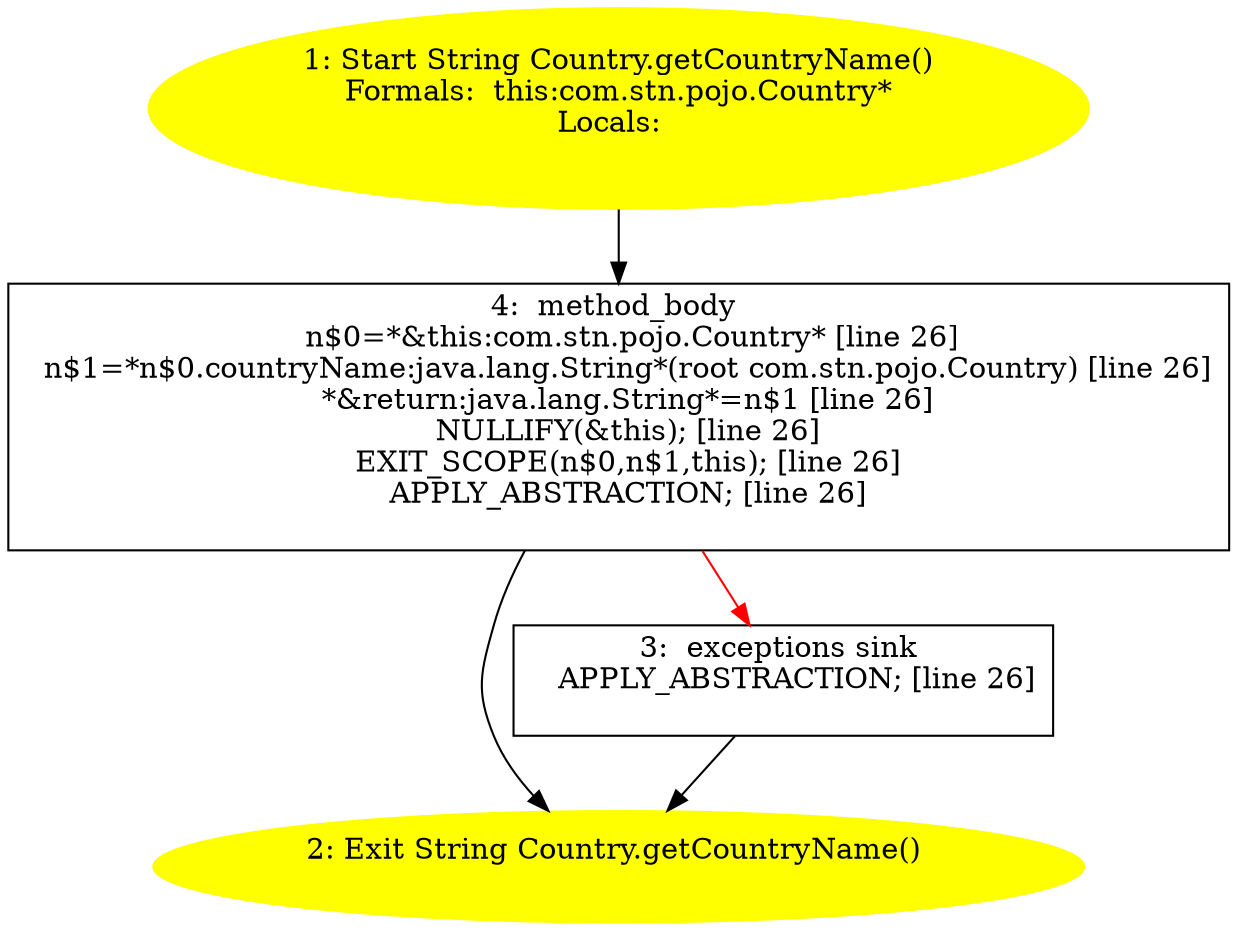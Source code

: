 /* @generated */
digraph cfg {
"com.stn.pojo.Country.getCountryName():java.lang.String.aea3e0916551e7b3018557c071ea3dd2_1" [label="1: Start String Country.getCountryName()\nFormals:  this:com.stn.pojo.Country*\nLocals:  \n  " color=yellow style=filled]
	

	 "com.stn.pojo.Country.getCountryName():java.lang.String.aea3e0916551e7b3018557c071ea3dd2_1" -> "com.stn.pojo.Country.getCountryName():java.lang.String.aea3e0916551e7b3018557c071ea3dd2_4" ;
"com.stn.pojo.Country.getCountryName():java.lang.String.aea3e0916551e7b3018557c071ea3dd2_2" [label="2: Exit String Country.getCountryName() \n  " color=yellow style=filled]
	

"com.stn.pojo.Country.getCountryName():java.lang.String.aea3e0916551e7b3018557c071ea3dd2_3" [label="3:  exceptions sink \n   APPLY_ABSTRACTION; [line 26]\n " shape="box"]
	

	 "com.stn.pojo.Country.getCountryName():java.lang.String.aea3e0916551e7b3018557c071ea3dd2_3" -> "com.stn.pojo.Country.getCountryName():java.lang.String.aea3e0916551e7b3018557c071ea3dd2_2" ;
"com.stn.pojo.Country.getCountryName():java.lang.String.aea3e0916551e7b3018557c071ea3dd2_4" [label="4:  method_body \n   n$0=*&this:com.stn.pojo.Country* [line 26]\n  n$1=*n$0.countryName:java.lang.String*(root com.stn.pojo.Country) [line 26]\n  *&return:java.lang.String*=n$1 [line 26]\n  NULLIFY(&this); [line 26]\n  EXIT_SCOPE(n$0,n$1,this); [line 26]\n  APPLY_ABSTRACTION; [line 26]\n " shape="box"]
	

	 "com.stn.pojo.Country.getCountryName():java.lang.String.aea3e0916551e7b3018557c071ea3dd2_4" -> "com.stn.pojo.Country.getCountryName():java.lang.String.aea3e0916551e7b3018557c071ea3dd2_2" ;
	 "com.stn.pojo.Country.getCountryName():java.lang.String.aea3e0916551e7b3018557c071ea3dd2_4" -> "com.stn.pojo.Country.getCountryName():java.lang.String.aea3e0916551e7b3018557c071ea3dd2_3" [color="red" ];
}
